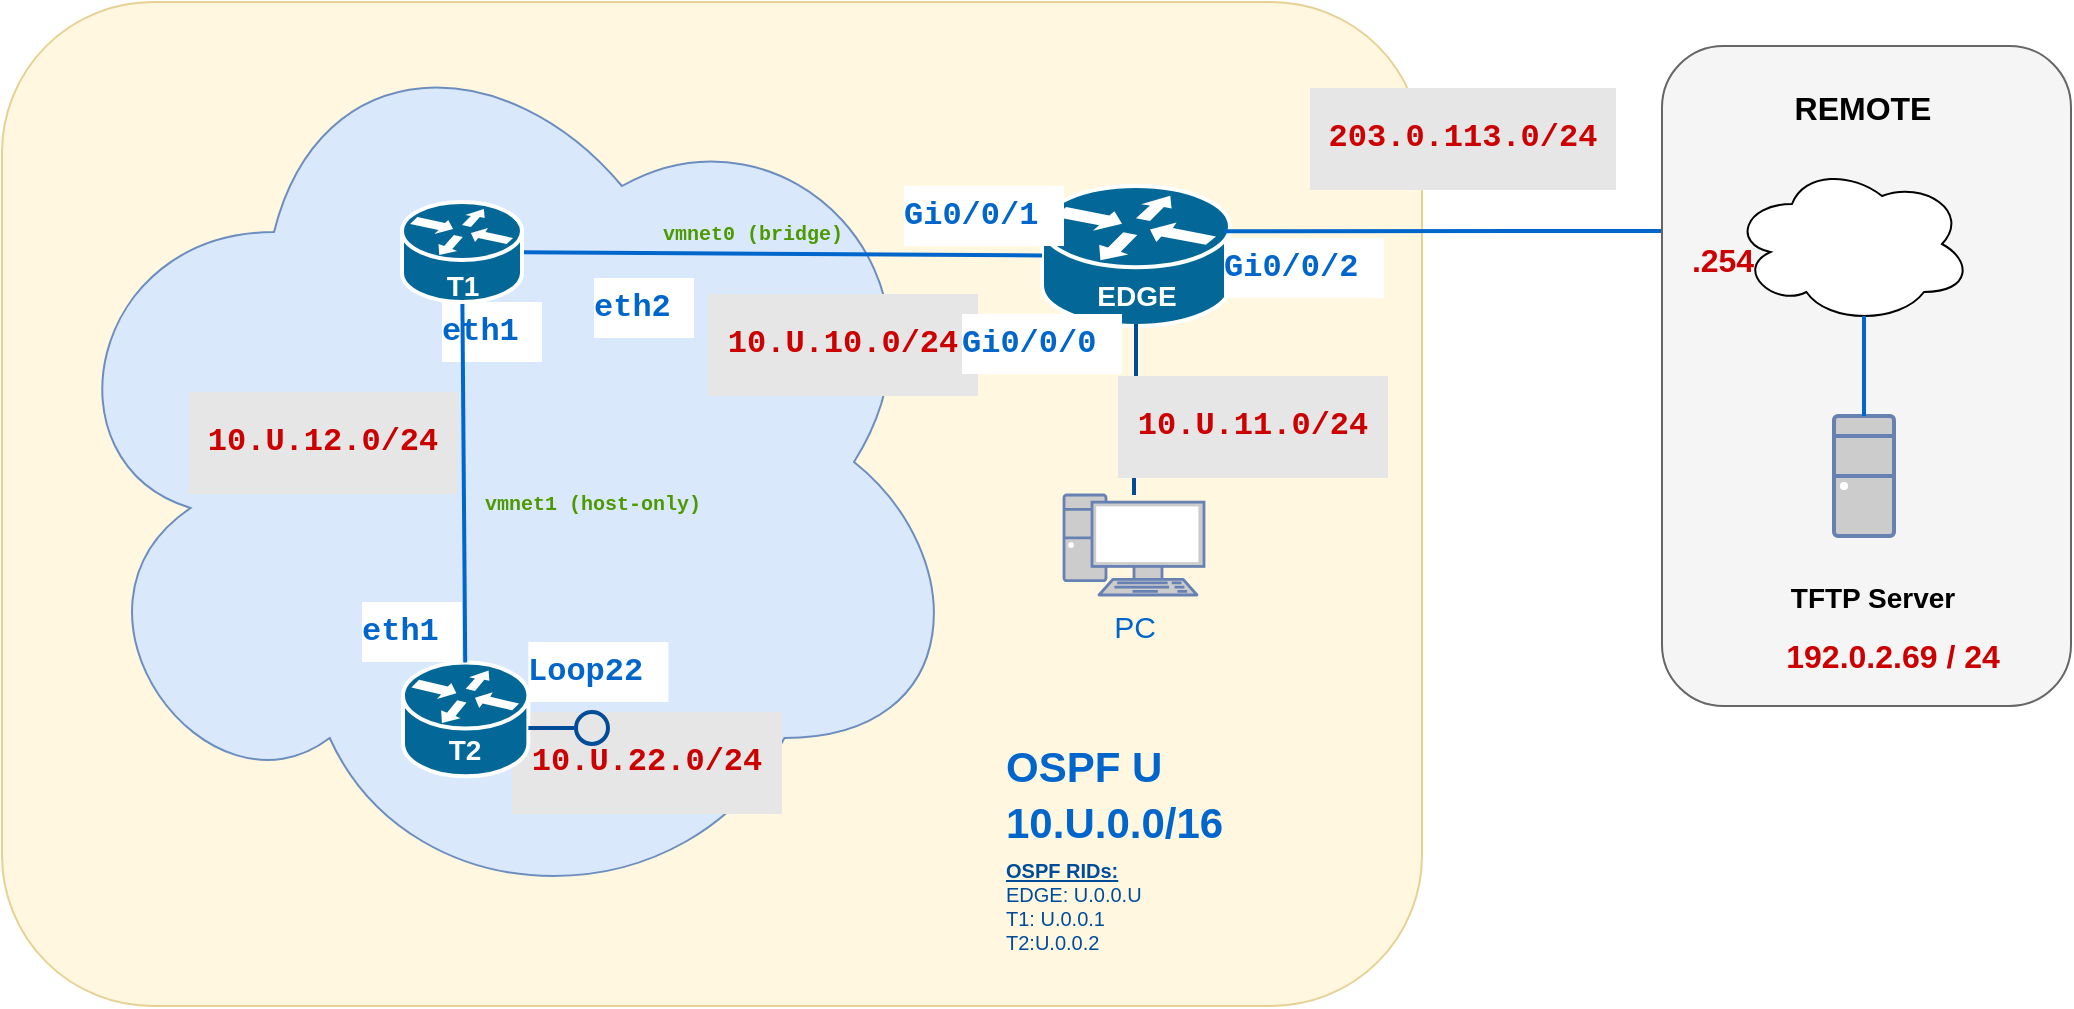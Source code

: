 <mxfile version="20.3.0" type="device"><diagram id="z5g62oQFhd5qrYMFQLHw" name="Page-1"><mxGraphModel dx="1298" dy="840" grid="1" gridSize="10" guides="1" tooltips="1" connect="1" arrows="1" fold="1" page="1" pageScale="1" pageWidth="1100" pageHeight="850" math="0" shadow="0"><root><mxCell id="0"/><mxCell id="1" parent="0"/><mxCell id="oamd2NeLRoPRBxaEmKTx-22" value="" style="rounded=1;whiteSpace=wrap;html=1;labelBackgroundColor=none;labelBorderColor=none;strokeColor=#d6b656;fontFamily=Courier New;fillColor=#FFF2CC;opacity=60;" parent="1" vertex="1"><mxGeometry x="50" y="68" width="710" height="502" as="geometry"/></mxCell><mxCell id="6LIOOW9xNtQ3KdAkTvwo-16" value="" style="group" parent="1" vertex="1" connectable="0"><mxGeometry x="70" y="68" width="540" height="502" as="geometry"/></mxCell><mxCell id="6LIOOW9xNtQ3KdAkTvwo-2" value="" style="ellipse;shape=cloud;whiteSpace=wrap;html=1;fillColor=#dae8fc;strokeColor=#6c8ebf;" parent="6LIOOW9xNtQ3KdAkTvwo-16" vertex="1"><mxGeometry width="464" height="460.0" as="geometry"/></mxCell><mxCell id="6LIOOW9xNtQ3KdAkTvwo-12" value="&lt;font color=&quot;#0066cc&quot;&gt;&lt;b&gt;eth1&lt;br&gt;&lt;/b&gt;&lt;/font&gt;" style="text;html=1;resizable=0;autosize=1;align=left;verticalAlign=middle;points=[];fillColor=#FFFFFF;strokeColor=none;rounded=0;fontSize=16;fontColor=#333333;spacingRight=-8;spacing=0;fontFamily=Courier New;" parent="6LIOOW9xNtQ3KdAkTvwo-16" vertex="1"><mxGeometry x="159.998" y="300.001" width="50" height="30" as="geometry"/></mxCell><mxCell id="6LIOOW9xNtQ3KdAkTvwo-7" value="&lt;h4&gt;&lt;font face=&quot;Courier New&quot; color=&quot;#cc0000&quot;&gt;&lt;span style=&quot;font-size: 16px;&quot;&gt;&lt;b&gt;&amp;nbsp;10.U.12.0/24&amp;nbsp;&lt;/b&gt;&lt;/span&gt;&lt;/font&gt;&lt;/h4&gt;" style="text;html=1;resizable=0;autosize=1;align=center;verticalAlign=middle;points=[];fillColor=none;strokeColor=none;rounded=0;labelBorderColor=none;labelBackgroundColor=#E6E6E6;" parent="6LIOOW9xNtQ3KdAkTvwo-16" vertex="1"><mxGeometry x="60.005" y="190.005" width="160" height="60" as="geometry"/></mxCell><mxCell id="6LIOOW9xNtQ3KdAkTvwo-11" value="&lt;font color=&quot;#0066cc&quot;&gt;&lt;b&gt;eth1&lt;br&gt;&lt;/b&gt;&lt;/font&gt;" style="text;html=1;resizable=0;autosize=1;align=left;verticalAlign=middle;points=[];fillColor=#FFFFFF;strokeColor=none;rounded=0;fontSize=16;fontColor=#333333;spacingRight=-8;spacing=0;fontFamily=Courier New;" parent="6LIOOW9xNtQ3KdAkTvwo-16" vertex="1"><mxGeometry x="200" y="150" width="50" height="30" as="geometry"/></mxCell><mxCell id="6LIOOW9xNtQ3KdAkTvwo-10" value="&lt;font color=&quot;#0066cc&quot;&gt;&lt;b&gt;eth2&lt;br&gt;&lt;/b&gt;&lt;/font&gt;" style="text;html=1;resizable=0;autosize=1;align=left;verticalAlign=middle;points=[];fillColor=#FFFFFF;strokeColor=none;rounded=0;fontSize=16;fontColor=#333333;spacingRight=-8;spacing=0;fontFamily=Courier New;" parent="6LIOOW9xNtQ3KdAkTvwo-16" vertex="1"><mxGeometry x="276" y="138" width="50" height="30" as="geometry"/></mxCell><mxCell id="6LIOOW9xNtQ3KdAkTvwo-20" value="&lt;h4 style=&quot;font-size: 10px;&quot;&gt;&lt;font color=&quot;#4d9900&quot; face=&quot;Courier New&quot; style=&quot;font-size: 10px;&quot;&gt;&lt;span style=&quot;font-size: 10px;&quot;&gt;&lt;b style=&quot;font-size: 10px;&quot;&gt;vmnet0 (&lt;/b&gt;&lt;/span&gt;&lt;/font&gt;&lt;b style=&quot;color: rgb(77, 153, 0); font-family: &amp;quot;Courier New&amp;quot;; background-color: initial;&quot;&gt;bridge)&lt;/b&gt;&lt;/h4&gt;" style="text;html=1;resizable=0;autosize=1;align=center;verticalAlign=middle;points=[];fillColor=none;strokeColor=none;rounded=0;labelBorderColor=none;labelBackgroundColor=none;spacing=0;strokeWidth=0;fontSize=10;" parent="6LIOOW9xNtQ3KdAkTvwo-16" vertex="1"><mxGeometry x="300.005" y="91.005" width="110" height="50" as="geometry"/></mxCell><mxCell id="6LIOOW9xNtQ3KdAkTvwo-19" value="&lt;h4 style=&quot;font-size: 10px;&quot;&gt;&lt;font color=&quot;#4d9900&quot; face=&quot;Courier New&quot; style=&quot;font-size: 10px;&quot;&gt;&lt;span style=&quot;font-size: 10px;&quot;&gt;&lt;b style=&quot;font-size: 10px;&quot;&gt;vmnet1 (&lt;/b&gt;&lt;/span&gt;&lt;/font&gt;&lt;b style=&quot;color: rgb(77, 153, 0); font-family: &amp;quot;Courier New&amp;quot;; background-color: initial;&quot;&gt;host-only)&lt;/b&gt;&lt;/h4&gt;" style="text;html=1;resizable=0;autosize=1;align=center;verticalAlign=middle;points=[];fillColor=none;strokeColor=none;rounded=0;labelBorderColor=none;labelBackgroundColor=none;spacing=0;strokeWidth=0;fontSize=10;" parent="6LIOOW9xNtQ3KdAkTvwo-16" vertex="1"><mxGeometry x="209.995" y="226.005" width="130" height="50" as="geometry"/></mxCell><mxCell id="6LIOOW9xNtQ3KdAkTvwo-6" value="&lt;h4&gt;&lt;font face=&quot;Courier New&quot; color=&quot;#cc0000&quot;&gt;&lt;span style=&quot;font-size: 16px;&quot;&gt;&lt;b&gt;&amp;nbsp;10.U.10.0/24&amp;nbsp;&lt;/b&gt;&lt;/span&gt;&lt;/font&gt;&lt;/h4&gt;" style="text;html=1;resizable=0;autosize=1;align=center;verticalAlign=middle;points=[];fillColor=none;strokeColor=none;rounded=0;labelBorderColor=none;labelBackgroundColor=#E6E6E6;" parent="6LIOOW9xNtQ3KdAkTvwo-16" vertex="1"><mxGeometry x="319.99" y="141" width="160" height="60" as="geometry"/></mxCell><mxCell id="6LIOOW9xNtQ3KdAkTvwo-17" value="" style="group" parent="6LIOOW9xNtQ3KdAkTvwo-16" vertex="1" connectable="0"><mxGeometry x="180.489" y="319.997" width="209.009" height="102.895" as="geometry"/></mxCell><mxCell id="oamd2NeLRoPRBxaEmKTx-6" value="&lt;h4&gt;&lt;font face=&quot;Courier New&quot; color=&quot;#cc0000&quot;&gt;&lt;span style=&quot;font-size: 16px;&quot;&gt;&lt;b&gt;&amp;nbsp;10.U.22.0/24&amp;nbsp;&lt;/b&gt;&lt;/span&gt;&lt;/font&gt;&lt;/h4&gt;" style="text;html=1;resizable=0;autosize=1;align=center;verticalAlign=middle;points=[];fillColor=none;strokeColor=none;rounded=0;labelBorderColor=none;labelBackgroundColor=#E6E6E6;" parent="6LIOOW9xNtQ3KdAkTvwo-17" vertex="1"><mxGeometry x="41.802" y="30.263" width="160" height="60" as="geometry"/></mxCell><mxCell id="N3d_jCkEBpHdmOaaXroi-23" value="" style="shape=mxgraph.cisco.routers.router;sketch=0;html=1;pointerEvents=1;dashed=0;fillColor=#036897;strokeColor=#ffffff;strokeWidth=2;verticalLabelPosition=bottom;verticalAlign=top;align=center;outlineConnect=0;" parent="6LIOOW9xNtQ3KdAkTvwo-17" vertex="1"><mxGeometry y="10.289" width="62.703" height="56.895" as="geometry"/></mxCell><mxCell id="N3d_jCkEBpHdmOaaXroi-24" value="&lt;font color=&quot;#ffffff&quot; style=&quot;font-size: 14px;&quot;&gt;&lt;b&gt;T2&lt;/b&gt;&lt;/font&gt;" style="text;html=1;resizable=0;autosize=1;align=center;verticalAlign=middle;points=[];fillColor=none;strokeColor=none;rounded=0;fontSize=16;" parent="6LIOOW9xNtQ3KdAkTvwo-17" vertex="1"><mxGeometry x="10.45" y="37.526" width="40" height="30" as="geometry"/></mxCell><mxCell id="6LIOOW9xNtQ3KdAkTvwo-14" value="" style="edgeStyle=none;orthogonalLoop=1;jettySize=auto;html=1;rounded=0;strokeColor=#004C99;strokeWidth=2;fontColor=#4D9900;endArrow=circle;endFill=0;" parent="6LIOOW9xNtQ3KdAkTvwo-17" edge="1"><mxGeometry width="80" relative="1" as="geometry"><mxPoint x="62.703" y="42.974" as="sourcePoint"/><mxPoint x="104.505" y="42.974" as="targetPoint"/><Array as="points"><mxPoint x="104.505" y="42.974"/></Array></mxGeometry></mxCell><mxCell id="6LIOOW9xNtQ3KdAkTvwo-15" value="&lt;font color=&quot;#0066cc&quot;&gt;&lt;b&gt;Loop22&lt;br&gt;&lt;/b&gt;&lt;/font&gt;" style="text;html=1;resizable=0;autosize=1;align=left;verticalAlign=middle;points=[];fillColor=#FFFFFF;strokeColor=none;rounded=0;fontSize=16;fontColor=#333333;spacingRight=-8;spacing=0;fontFamily=Courier New;" parent="6LIOOW9xNtQ3KdAkTvwo-17" vertex="1"><mxGeometry x="62.703" width="70" height="30" as="geometry"/></mxCell><mxCell id="N3d_jCkEBpHdmOaaXroi-10" style="edgeStyle=none;rounded=0;orthogonalLoop=1;jettySize=auto;html=1;endArrow=none;endFill=0;strokeColor=#0066CC;strokeWidth=2;" parent="1" source="N3d_jCkEBpHdmOaaXroi-7" target="N3d_jCkEBpHdmOaaXroi-23" edge="1"><mxGeometry relative="1" as="geometry"><mxPoint x="270" y="390" as="sourcePoint"/><mxPoint x="440" y="360" as="targetPoint"/></mxGeometry></mxCell><mxCell id="6LIOOW9xNtQ3KdAkTvwo-1" value="" style="shape=mxgraph.cisco.routers.router;sketch=0;html=1;pointerEvents=1;dashed=0;fillColor=#036897;strokeColor=#ffffff;strokeWidth=2;verticalLabelPosition=bottom;verticalAlign=top;align=center;outlineConnect=0;" parent="1" vertex="1"><mxGeometry x="570" y="160" width="94" height="70" as="geometry"/></mxCell><mxCell id="oamd2NeLRoPRBxaEmKTx-16" value="&lt;font color=&quot;#0066cc&quot;&gt;&lt;b&gt;Gi0/0/2&lt;br&gt;&lt;/b&gt;&lt;/font&gt;" style="text;html=1;resizable=0;autosize=1;align=left;verticalAlign=middle;points=[];fillColor=#FFFFFF;strokeColor=none;rounded=0;fontSize=16;fontColor=#333333;spacingRight=-8;spacing=0;fontFamily=Courier New;" parent="1" vertex="1"><mxGeometry x="661" y="186" width="80" height="30" as="geometry"/></mxCell><mxCell id="1rdSUpL2FDRfbKEba2T_-15" style="edgeStyle=none;rounded=0;orthogonalLoop=1;jettySize=auto;html=1;endArrow=none;endFill=0;strokeColor=#0066CC;strokeWidth=2;entryX=0.02;entryY=0.033;entryDx=0;entryDy=0;entryPerimeter=0;" parent="1" target="N3d_jCkEBpHdmOaaXroi-29" edge="1"><mxGeometry relative="1" as="geometry"><mxPoint x="661" y="182.586" as="sourcePoint"/><mxPoint x="890" y="184.337" as="targetPoint"/></mxGeometry></mxCell><mxCell id="1rdSUpL2FDRfbKEba2T_-14" style="edgeStyle=none;rounded=0;orthogonalLoop=1;jettySize=auto;html=1;endArrow=none;endFill=0;strokeColor=#0066CC;strokeWidth=2;" parent="1" source="N3d_jCkEBpHdmOaaXroi-7" target="6LIOOW9xNtQ3KdAkTvwo-1" edge="1"><mxGeometry relative="1" as="geometry"><mxPoint x="369" y="180.086" as="sourcePoint"/><mxPoint x="581" y="186" as="targetPoint"/></mxGeometry></mxCell><mxCell id="6LIOOW9xNtQ3KdAkTvwo-3" style="edgeStyle=orthogonalEdgeStyle;rounded=0;orthogonalLoop=1;jettySize=auto;html=1;fontColor=#4D9900;endArrow=none;endFill=0;strokeColor=#004C99;strokeWidth=2;" parent="1" source="1rdSUpL2FDRfbKEba2T_-8" target="1rdSUpL2FDRfbKEba2T_-24" edge="1"><mxGeometry relative="1" as="geometry"/></mxCell><mxCell id="1rdSUpL2FDRfbKEba2T_-8" value="PC" style="fontColor=#0066CC;verticalAlign=top;verticalLabelPosition=bottom;labelPosition=center;align=center;html=1;outlineConnect=0;fillColor=#CCCCCC;strokeColor=#6881B3;gradientColor=none;gradientDirection=north;strokeWidth=2;shape=mxgraph.networks.pc;fontSize=15;" parent="1" vertex="1"><mxGeometry x="581" y="314.5" width="70" height="50" as="geometry"/></mxCell><mxCell id="1rdSUpL2FDRfbKEba2T_-24" value="&lt;font color=&quot;#ffffff&quot; style=&quot;font-size: 14px;&quot;&gt;&lt;b&gt;EDGE&lt;/b&gt;&lt;/font&gt;" style="text;html=1;resizable=0;autosize=1;align=center;verticalAlign=middle;points=[];fillColor=none;strokeColor=none;rounded=0;fontSize=16;" parent="1" vertex="1"><mxGeometry x="587" y="199" width="60" height="30" as="geometry"/></mxCell><mxCell id="N3d_jCkEBpHdmOaaXroi-7" value="" style="shape=mxgraph.cisco.routers.router;sketch=0;html=1;pointerEvents=1;dashed=0;fillColor=#036897;strokeColor=#ffffff;strokeWidth=2;verticalLabelPosition=bottom;verticalAlign=top;align=center;outlineConnect=0;" parent="1" vertex="1"><mxGeometry x="250" y="168" width="60" height="50" as="geometry"/></mxCell><mxCell id="N3d_jCkEBpHdmOaaXroi-8" value="&lt;font color=&quot;#ffffff&quot; style=&quot;font-size: 14px;&quot;&gt;&lt;b&gt;T1&lt;/b&gt;&lt;/font&gt;" style="text;html=1;resizable=0;autosize=1;align=center;verticalAlign=middle;points=[];fillColor=none;strokeColor=none;rounded=0;fontSize=16;" parent="1" vertex="1"><mxGeometry x="260" y="194" width="40" height="30" as="geometry"/></mxCell><mxCell id="oamd2NeLRoPRBxaEmKTx-3" value="&lt;h4&gt;&lt;font face=&quot;Courier New&quot; color=&quot;#cc0000&quot;&gt;&lt;span style=&quot;font-size: 16px;&quot;&gt;&lt;b&gt;&amp;nbsp;203.0.113.0/24&amp;nbsp;&lt;/b&gt;&lt;/span&gt;&lt;/font&gt;&lt;/h4&gt;" style="text;html=1;resizable=0;autosize=1;align=center;verticalAlign=middle;points=[];fillColor=none;strokeColor=none;rounded=0;labelBorderColor=none;labelBackgroundColor=#E6E6E6;" parent="1" vertex="1"><mxGeometry x="690" y="106" width="180" height="60" as="geometry"/></mxCell><mxCell id="oamd2NeLRoPRBxaEmKTx-28" value="&lt;font style=&quot;font-size: 21px;&quot; face=&quot;Helvetica&quot;&gt;&lt;font color=&quot;#0066cc&quot; style=&quot;font-size: 21px;&quot;&gt;&lt;b style=&quot;font-size: 21px;&quot;&gt;OSPF U&lt;br style=&quot;font-size: 21px;&quot;&gt;10.U.0.0/16&lt;/b&gt;&lt;/font&gt;&lt;br style=&quot;font-size: 21px;&quot;&gt;&lt;/font&gt;" style="text;html=1;resizable=0;autosize=1;align=left;verticalAlign=middle;points=[];fillColor=none;strokeColor=none;rounded=0;labelBackgroundColor=none;labelBorderColor=none;fontFamily=Courier New;opacity=60;fontSize=21;" parent="1" vertex="1"><mxGeometry x="550" y="430" width="130" height="70" as="geometry"/></mxCell><mxCell id="oamd2NeLRoPRBxaEmKTx-8" value="&lt;h4&gt;&lt;font face=&quot;Courier New&quot; color=&quot;#cc0000&quot;&gt;&lt;span style=&quot;font-size: 16px;&quot;&gt;&lt;b&gt;&amp;nbsp;10.U.11.0/24&amp;nbsp;&lt;/b&gt;&lt;/span&gt;&lt;/font&gt;&lt;/h4&gt;" style="text;html=1;resizable=0;autosize=1;align=center;verticalAlign=middle;points=[];fillColor=none;strokeColor=none;rounded=0;labelBorderColor=none;labelBackgroundColor=#E6E6E6;" parent="1" vertex="1"><mxGeometry x="595" y="250" width="160" height="60" as="geometry"/></mxCell><mxCell id="6LIOOW9xNtQ3KdAkTvwo-4" value="&lt;font color=&quot;#0066cc&quot;&gt;&lt;b&gt;Gi0/0/0&lt;br&gt;&lt;/b&gt;&lt;/font&gt;" style="text;html=1;resizable=0;autosize=1;align=left;verticalAlign=middle;points=[];fillColor=#FFFFFF;strokeColor=none;rounded=0;fontSize=16;fontColor=#333333;spacingRight=-8;spacing=0;fontFamily=Courier New;" parent="1" vertex="1"><mxGeometry x="530" y="224" width="80" height="30" as="geometry"/></mxCell><mxCell id="6LIOOW9xNtQ3KdAkTvwo-5" value="&lt;font color=&quot;#0066cc&quot;&gt;&lt;b&gt;Gi0/0/1&lt;br&gt;&lt;/b&gt;&lt;/font&gt;" style="text;html=1;resizable=0;autosize=1;align=left;verticalAlign=middle;points=[];fillColor=#FFFFFF;strokeColor=none;rounded=0;fontSize=16;fontColor=#333333;spacingRight=-8;spacing=0;fontFamily=Courier New;" parent="1" vertex="1"><mxGeometry x="501" y="160" width="80" height="30" as="geometry"/></mxCell><mxCell id="6LIOOW9xNtQ3KdAkTvwo-18" value="" style="group" parent="1" vertex="1" connectable="0"><mxGeometry x="880" y="90" width="204.5" height="330" as="geometry"/></mxCell><mxCell id="1rdSUpL2FDRfbKEba2T_-19" value="" style="rounded=1;whiteSpace=wrap;html=1;fillColor=#f5f5f5;strokeColor=#666666;fontColor=#333333;" parent="6LIOOW9xNtQ3KdAkTvwo-18" vertex="1"><mxGeometry width="204.5" height="330" as="geometry"/></mxCell><mxCell id="1rdSUpL2FDRfbKEba2T_-17" value="" style="fontColor=#0066CC;verticalAlign=top;verticalLabelPosition=bottom;labelPosition=center;align=center;html=1;outlineConnect=0;fillColor=#CCCCCC;strokeColor=#6881B3;gradientColor=none;gradientDirection=north;strokeWidth=2;shape=mxgraph.networks.desktop_pc;" parent="6LIOOW9xNtQ3KdAkTvwo-18" vertex="1"><mxGeometry x="86" y="185" width="30" height="60" as="geometry"/></mxCell><mxCell id="1rdSUpL2FDRfbKEba2T_-20" value="REMOTE" style="text;html=1;resizable=0;autosize=1;align=center;verticalAlign=middle;points=[];fillColor=none;strokeColor=none;rounded=0;fontStyle=1;fontSize=16;" parent="6LIOOW9xNtQ3KdAkTvwo-18" vertex="1"><mxGeometry x="55" y="16" width="90" height="30" as="geometry"/></mxCell><mxCell id="1rdSUpL2FDRfbKEba2T_-23" value="&lt;font style=&quot;font-size: 14px;&quot;&gt;&lt;b style=&quot;&quot;&gt;TFTP Server&lt;/b&gt;&lt;/font&gt;" style="text;html=1;resizable=0;autosize=1;align=center;verticalAlign=middle;points=[];fillColor=none;strokeColor=none;rounded=0;fontSize=16;" parent="6LIOOW9xNtQ3KdAkTvwo-18" vertex="1"><mxGeometry x="55" y="260" width="100" height="30" as="geometry"/></mxCell><mxCell id="fD5YAClRQnLknZBzYYZj-4" value="&lt;font size=&quot;1&quot; color=&quot;#cc0000&quot;&gt;&lt;b style=&quot;font-size: 16px;&quot;&gt;192.0.2.69 / 24&lt;/b&gt;&lt;/font&gt;" style="text;html=1;resizable=0;autosize=1;align=center;verticalAlign=middle;points=[];fillColor=none;strokeColor=none;rounded=0;" parent="6LIOOW9xNtQ3KdAkTvwo-18" vertex="1"><mxGeometry x="49.5" y="290" width="130" height="30" as="geometry"/></mxCell><mxCell id="N3d_jCkEBpHdmOaaXroi-3" value="" style="ellipse;shape=cloud;whiteSpace=wrap;html=1;" parent="6LIOOW9xNtQ3KdAkTvwo-18" vertex="1"><mxGeometry x="35" y="59" width="120" height="80" as="geometry"/></mxCell><mxCell id="1rdSUpL2FDRfbKEba2T_-18" style="edgeStyle=none;rounded=0;orthogonalLoop=1;jettySize=auto;html=1;entryX=0.5;entryY=0;entryDx=0;entryDy=0;entryPerimeter=0;endArrow=none;endFill=0;strokeColor=#0066CC;strokeWidth=2;exitX=0.55;exitY=0.95;exitDx=0;exitDy=0;exitPerimeter=0;" parent="6LIOOW9xNtQ3KdAkTvwo-18" source="N3d_jCkEBpHdmOaaXroi-3" target="1rdSUpL2FDRfbKEba2T_-17" edge="1"><mxGeometry relative="1" as="geometry"><mxPoint x="105" y="261.5" as="sourcePoint"/></mxGeometry></mxCell><mxCell id="N3d_jCkEBpHdmOaaXroi-29" value="&lt;font size=&quot;1&quot; color=&quot;#cc0000&quot;&gt;&lt;b style=&quot;font-size: 16px;&quot;&gt;.254&lt;/b&gt;&lt;/font&gt;" style="text;html=1;resizable=0;autosize=1;align=center;verticalAlign=middle;points=[];fillColor=none;strokeColor=none;rounded=0;" parent="6LIOOW9xNtQ3KdAkTvwo-18" vertex="1"><mxGeometry x="5" y="91.5" width="50" height="30" as="geometry"/></mxCell><mxCell id="6LIOOW9xNtQ3KdAkTvwo-21" value="&lt;font&gt;&lt;u&gt;&lt;b&gt;OSPF RIDs:&lt;br&gt;&lt;/b&gt;&lt;/u&gt;EDGE: U.0.0.U&lt;br&gt;T1: U.0.0.1&lt;br&gt;T2:U.0.0.2&lt;br&gt;&lt;/font&gt;" style="rounded=1;whiteSpace=wrap;html=1;labelBackgroundColor=none;strokeWidth=0;fontSize=10;fontColor=#004C99;fillColor=none;align=left;strokeColor=none;" parent="1" vertex="1"><mxGeometry x="550" y="490" width="80" height="60" as="geometry"/></mxCell></root></mxGraphModel></diagram></mxfile>